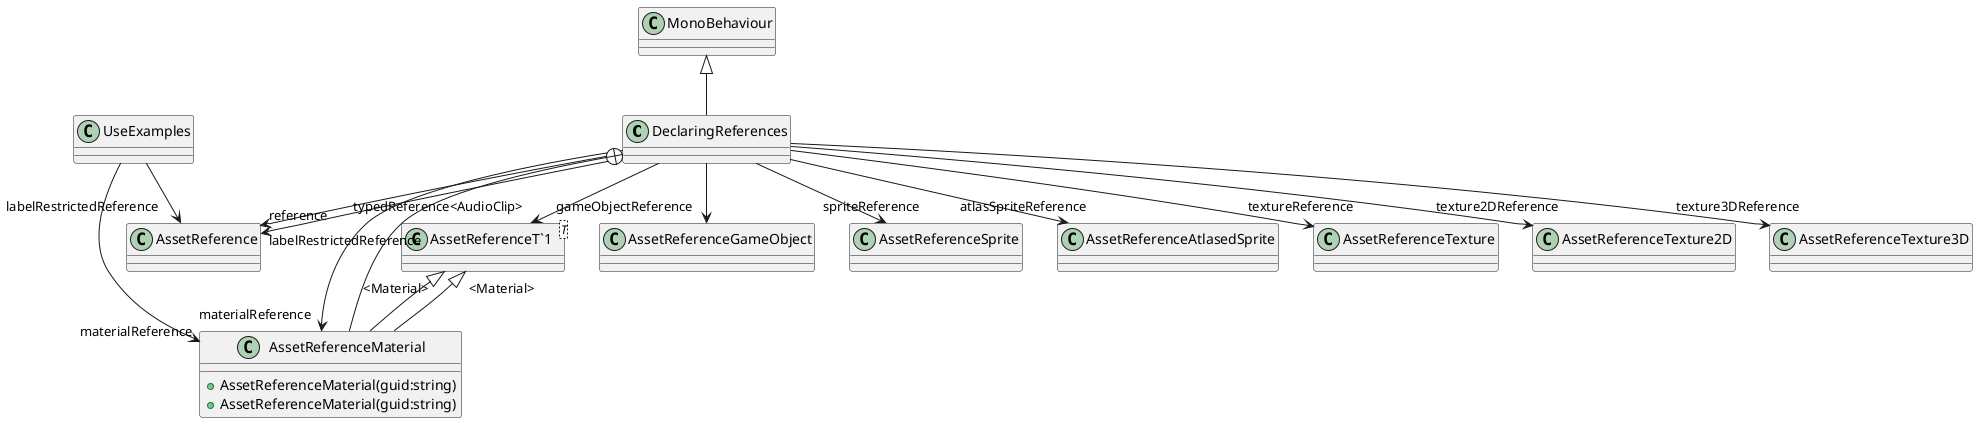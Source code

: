 @startuml
class DeclaringReferences {
}
class AssetReferenceMaterial {
    + AssetReferenceMaterial(guid:string)
}
class UseExamples {
}
class "AssetReferenceT`1"<T> {
}
class AssetReferenceMaterial {
    + AssetReferenceMaterial(guid:string)
}
MonoBehaviour <|-- DeclaringReferences
DeclaringReferences --> "reference" AssetReference
DeclaringReferences --> "gameObjectReference" AssetReferenceGameObject
DeclaringReferences --> "spriteReference" AssetReferenceSprite
DeclaringReferences --> "atlasSpriteReference" AssetReferenceAtlasedSprite
DeclaringReferences --> "textureReference" AssetReferenceTexture
DeclaringReferences --> "texture2DReference" AssetReferenceTexture2D
DeclaringReferences --> "texture3DReference" AssetReferenceTexture3D
DeclaringReferences --> "labelRestrictedReference" AssetReference
DeclaringReferences --> "typedReference<AudioClip>" "AssetReferenceT`1"
DeclaringReferences --> "materialReference" AssetReferenceMaterial
"AssetReferenceT`1" "<Material>" <|-- AssetReferenceMaterial
UseExamples --> "materialReference" AssetReferenceMaterial
UseExamples --> "labelRestrictedReference" AssetReference
DeclaringReferences +-- AssetReferenceMaterial
"AssetReferenceT`1" "<Material>" <|-- AssetReferenceMaterial
@enduml
